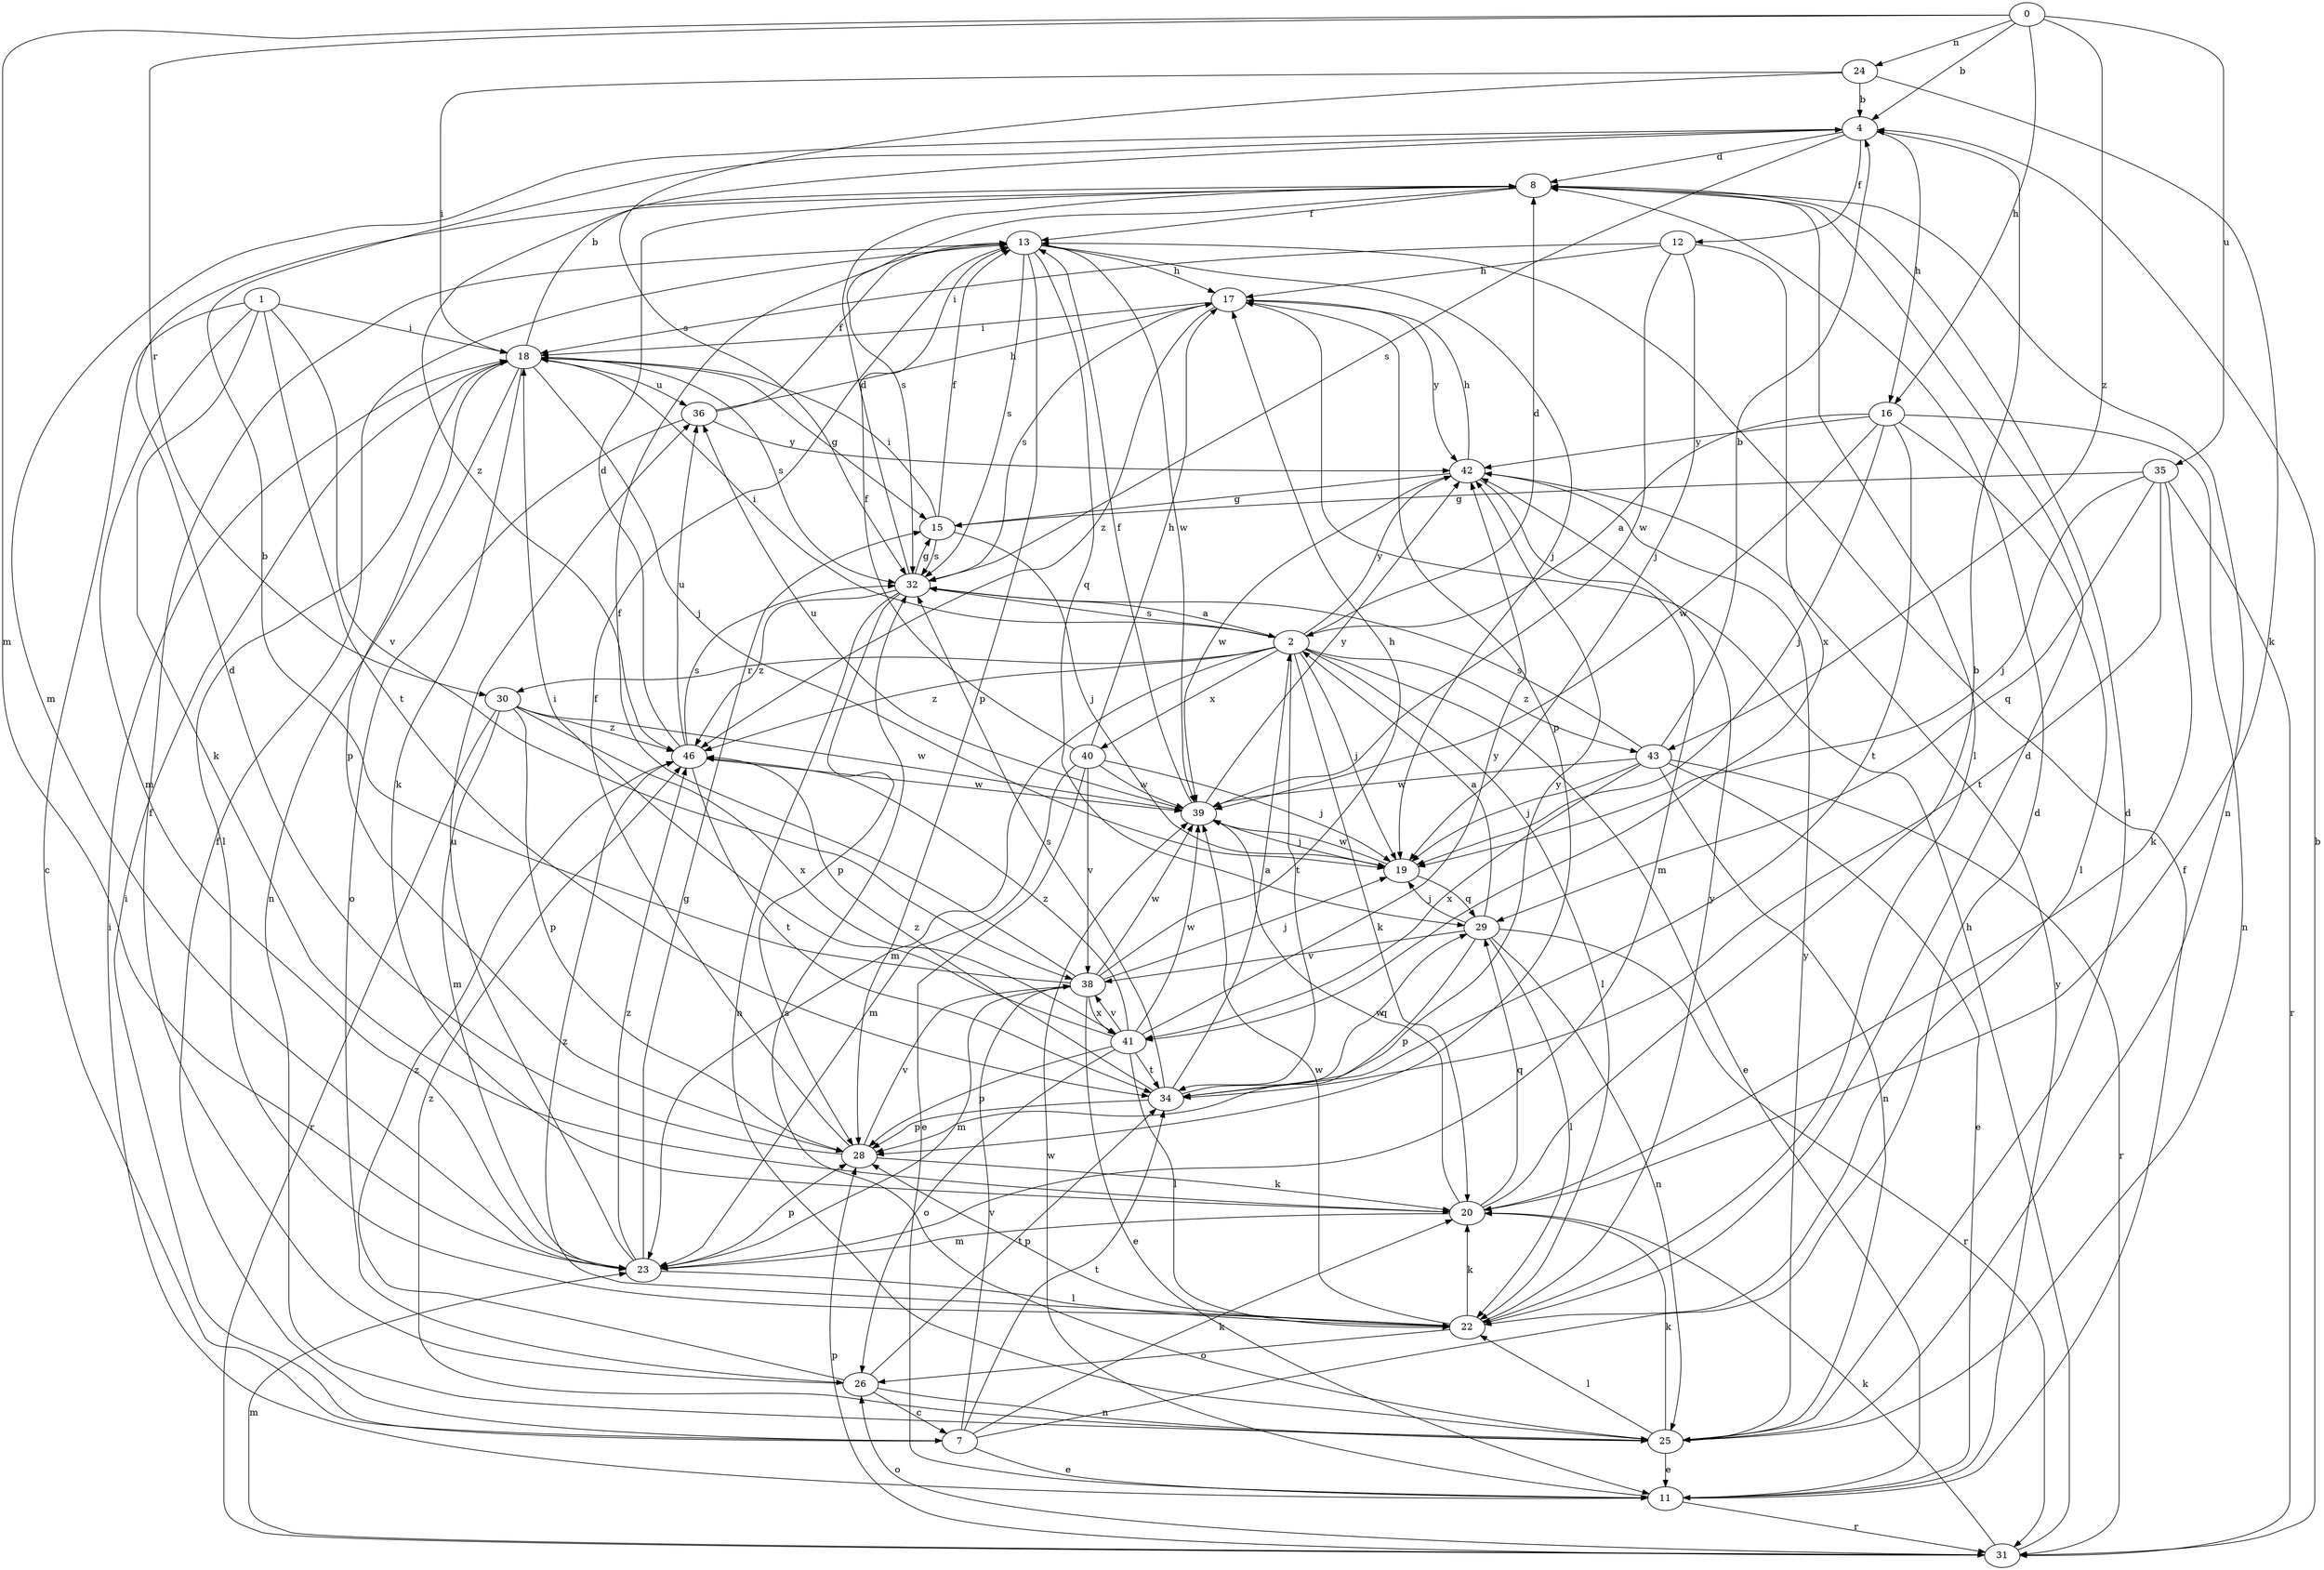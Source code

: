strict digraph  {
0;
1;
2;
4;
7;
8;
11;
12;
13;
15;
16;
17;
18;
19;
20;
22;
23;
24;
25;
26;
28;
29;
30;
31;
32;
34;
35;
36;
38;
39;
40;
41;
42;
43;
46;
0 -> 4  [label=b];
0 -> 16  [label=h];
0 -> 23  [label=m];
0 -> 24  [label=n];
0 -> 30  [label=r];
0 -> 35  [label=u];
0 -> 43  [label=z];
1 -> 7  [label=c];
1 -> 18  [label=i];
1 -> 20  [label=k];
1 -> 23  [label=m];
1 -> 34  [label=t];
1 -> 38  [label=v];
2 -> 8  [label=d];
2 -> 11  [label=e];
2 -> 18  [label=i];
2 -> 19  [label=j];
2 -> 20  [label=k];
2 -> 22  [label=l];
2 -> 23  [label=m];
2 -> 30  [label=r];
2 -> 32  [label=s];
2 -> 34  [label=t];
2 -> 40  [label=x];
2 -> 42  [label=y];
2 -> 43  [label=z];
2 -> 46  [label=z];
4 -> 8  [label=d];
4 -> 12  [label=f];
4 -> 16  [label=h];
4 -> 23  [label=m];
4 -> 32  [label=s];
7 -> 8  [label=d];
7 -> 11  [label=e];
7 -> 13  [label=f];
7 -> 18  [label=i];
7 -> 20  [label=k];
7 -> 34  [label=t];
7 -> 38  [label=v];
8 -> 13  [label=f];
8 -> 22  [label=l];
8 -> 25  [label=n];
8 -> 32  [label=s];
8 -> 46  [label=z];
11 -> 13  [label=f];
11 -> 18  [label=i];
11 -> 31  [label=r];
11 -> 39  [label=w];
11 -> 42  [label=y];
12 -> 17  [label=h];
12 -> 18  [label=i];
12 -> 19  [label=j];
12 -> 39  [label=w];
12 -> 41  [label=x];
13 -> 17  [label=h];
13 -> 19  [label=j];
13 -> 28  [label=p];
13 -> 29  [label=q];
13 -> 32  [label=s];
13 -> 39  [label=w];
15 -> 13  [label=f];
15 -> 18  [label=i];
15 -> 19  [label=j];
15 -> 32  [label=s];
16 -> 2  [label=a];
16 -> 19  [label=j];
16 -> 22  [label=l];
16 -> 25  [label=n];
16 -> 34  [label=t];
16 -> 39  [label=w];
16 -> 42  [label=y];
17 -> 18  [label=i];
17 -> 28  [label=p];
17 -> 32  [label=s];
17 -> 42  [label=y];
17 -> 46  [label=z];
18 -> 4  [label=b];
18 -> 15  [label=g];
18 -> 19  [label=j];
18 -> 20  [label=k];
18 -> 22  [label=l];
18 -> 25  [label=n];
18 -> 28  [label=p];
18 -> 32  [label=s];
18 -> 36  [label=u];
19 -> 29  [label=q];
19 -> 39  [label=w];
20 -> 4  [label=b];
20 -> 23  [label=m];
20 -> 29  [label=q];
20 -> 39  [label=w];
22 -> 8  [label=d];
22 -> 20  [label=k];
22 -> 26  [label=o];
22 -> 28  [label=p];
22 -> 39  [label=w];
22 -> 42  [label=y];
22 -> 46  [label=z];
23 -> 15  [label=g];
23 -> 22  [label=l];
23 -> 28  [label=p];
23 -> 36  [label=u];
23 -> 46  [label=z];
24 -> 4  [label=b];
24 -> 18  [label=i];
24 -> 20  [label=k];
24 -> 32  [label=s];
25 -> 8  [label=d];
25 -> 11  [label=e];
25 -> 20  [label=k];
25 -> 22  [label=l];
25 -> 32  [label=s];
25 -> 42  [label=y];
25 -> 46  [label=z];
26 -> 7  [label=c];
26 -> 13  [label=f];
26 -> 25  [label=n];
26 -> 34  [label=t];
26 -> 46  [label=z];
28 -> 8  [label=d];
28 -> 13  [label=f];
28 -> 20  [label=k];
28 -> 38  [label=v];
29 -> 2  [label=a];
29 -> 19  [label=j];
29 -> 22  [label=l];
29 -> 25  [label=n];
29 -> 28  [label=p];
29 -> 31  [label=r];
29 -> 38  [label=v];
30 -> 23  [label=m];
30 -> 28  [label=p];
30 -> 31  [label=r];
30 -> 39  [label=w];
30 -> 41  [label=x];
30 -> 46  [label=z];
31 -> 4  [label=b];
31 -> 17  [label=h];
31 -> 20  [label=k];
31 -> 23  [label=m];
31 -> 26  [label=o];
31 -> 28  [label=p];
32 -> 2  [label=a];
32 -> 8  [label=d];
32 -> 15  [label=g];
32 -> 25  [label=n];
32 -> 28  [label=p];
32 -> 46  [label=z];
34 -> 2  [label=a];
34 -> 28  [label=p];
34 -> 29  [label=q];
34 -> 32  [label=s];
34 -> 42  [label=y];
34 -> 46  [label=z];
35 -> 15  [label=g];
35 -> 19  [label=j];
35 -> 20  [label=k];
35 -> 29  [label=q];
35 -> 31  [label=r];
35 -> 34  [label=t];
36 -> 13  [label=f];
36 -> 17  [label=h];
36 -> 26  [label=o];
36 -> 42  [label=y];
38 -> 4  [label=b];
38 -> 11  [label=e];
38 -> 13  [label=f];
38 -> 17  [label=h];
38 -> 19  [label=j];
38 -> 23  [label=m];
38 -> 39  [label=w];
38 -> 41  [label=x];
39 -> 13  [label=f];
39 -> 19  [label=j];
39 -> 36  [label=u];
39 -> 42  [label=y];
40 -> 11  [label=e];
40 -> 13  [label=f];
40 -> 17  [label=h];
40 -> 19  [label=j];
40 -> 23  [label=m];
40 -> 38  [label=v];
40 -> 39  [label=w];
41 -> 18  [label=i];
41 -> 22  [label=l];
41 -> 26  [label=o];
41 -> 28  [label=p];
41 -> 34  [label=t];
41 -> 38  [label=v];
41 -> 39  [label=w];
41 -> 42  [label=y];
41 -> 46  [label=z];
42 -> 15  [label=g];
42 -> 17  [label=h];
42 -> 23  [label=m];
42 -> 39  [label=w];
43 -> 4  [label=b];
43 -> 11  [label=e];
43 -> 19  [label=j];
43 -> 25  [label=n];
43 -> 31  [label=r];
43 -> 32  [label=s];
43 -> 39  [label=w];
43 -> 41  [label=x];
46 -> 8  [label=d];
46 -> 32  [label=s];
46 -> 34  [label=t];
46 -> 36  [label=u];
46 -> 39  [label=w];
}
